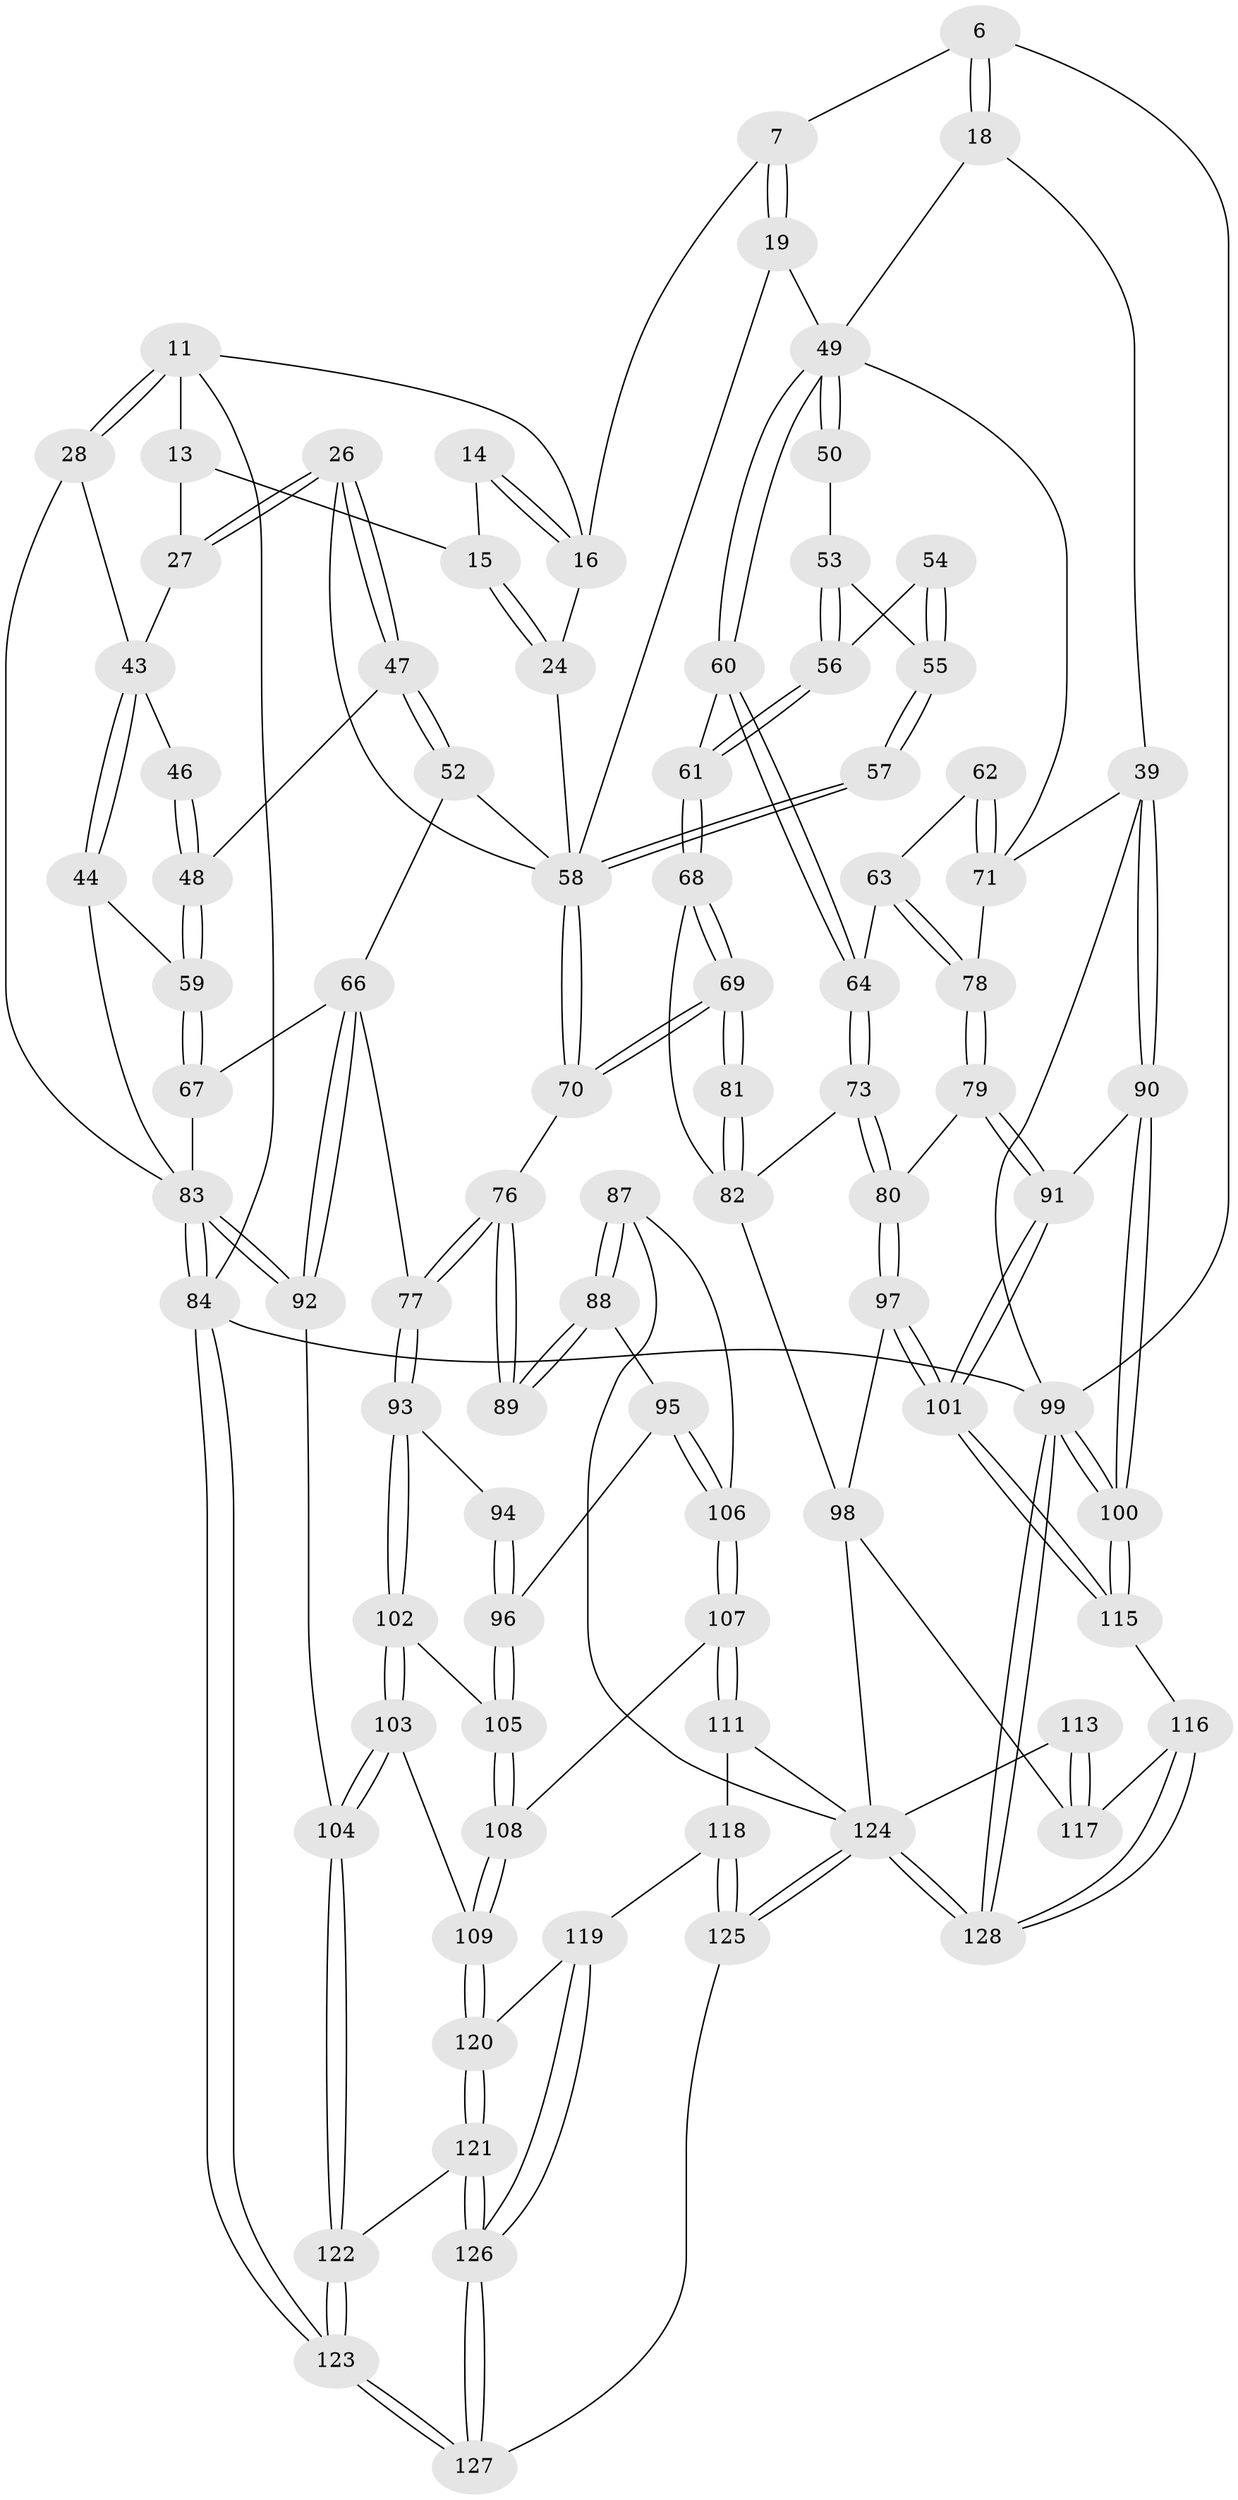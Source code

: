 // original degree distribution, {3: 0.0234375, 5: 0.5703125, 6: 0.203125, 4: 0.203125}
// Generated by graph-tools (version 1.1) at 2025/06/03/04/25 22:06:12]
// undirected, 89 vertices, 212 edges
graph export_dot {
graph [start="1"]
  node [color=gray90,style=filled];
  6 [pos="+0.7704742356257334+0"];
  7 [pos="+0.727345504166386+0.05382356743943536"];
  11 [pos="+0.182047540872526+0",super="+5+10"];
  13 [pos="+0.36996031395446827+0.0915314338293911",super="+12"];
  14 [pos="+0.5233042037286483+0.008344770465609436"];
  15 [pos="+0.4869477854744937+0.11088031070378007"];
  16 [pos="+0.6094296069809937+0.13527560818379927",super="+8+9"];
  18 [pos="+0.9189840342504303+0.1583712039100489"];
  19 [pos="+0.7125977701466758+0.18336074097335925"];
  24 [pos="+0.4959721590095908+0.13566109838861845",super="+21"];
  26 [pos="+0.3842186339196038+0.2338075520460018"];
  27 [pos="+0.32780941504401884+0.20109062903582275"];
  28 [pos="+0.0961617465907288+0.1692074559614588"];
  39 [pos="+1+0.443098360940487",super="+17"];
  43 [pos="+0.11433780769214924+0.2701021345627949",super="+31+30"];
  44 [pos="+0.11419581670557027+0.2714833885245233"];
  46 [pos="+0.2844768737864946+0.2545991262283243"];
  47 [pos="+0.3236432554220744+0.3905794019708986"];
  48 [pos="+0.24727336870789454+0.367564110563011"];
  49 [pos="+0.8212091748864783+0.3510681652188832",super="+42"];
  50 [pos="+0.805260365010787+0.3368646527118111",super="+34"];
  52 [pos="+0.4108802952681237+0.44898056011285115"];
  53 [pos="+0.7293966847190513+0.3713887225678541",super="+35"];
  54 [pos="+0.6815037608654553+0.4395542295203926"];
  55 [pos="+0.6134710478547615+0.44443384527010116",super="+37+36"];
  56 [pos="+0.6956785322552863+0.44295999668276703"];
  57 [pos="+0.5761596270703513+0.45229616623345076",super="+38"];
  58 [pos="+0.5400281500610092+0.4817949487308939",super="+51"];
  59 [pos="+0.1660943894292291+0.40180885019438606"];
  60 [pos="+0.7741051147793392+0.4718378416524046"];
  61 [pos="+0.7382773173133091+0.4666654510284692"];
  62 [pos="+0.8823834855421449+0.47061632962797106"];
  63 [pos="+0.8397705412861948+0.4954839043858536"];
  64 [pos="+0.8009864820214339+0.4956310575170653"];
  66 [pos="+0.16871294180289617+0.5195991473641548",super="+65"];
  67 [pos="+0.132520691061612+0.4735276713578235"];
  68 [pos="+0.6914827310837056+0.5558719043944468"];
  69 [pos="+0.6281788744730387+0.584486093941498"];
  70 [pos="+0.5469565095613133+0.5195674788022587"];
  71 [pos="+1+0.49371468960632686",super="+41"];
  73 [pos="+0.7869361810042719+0.5968379370022109"];
  76 [pos="+0.529704740093262+0.5575291423845536"];
  77 [pos="+0.33312499447938076+0.6143035078733787"];
  78 [pos="+0.9187642785162297+0.5875817418038742"];
  79 [pos="+0.9146736541967714+0.6051227311776075"];
  80 [pos="+0.7879829488439865+0.602127561334157"];
  81 [pos="+0.6483183350932408+0.635614056710721"];
  82 [pos="+0.6662865219169446+0.6891154584337442",super="+74+75"];
  83 [pos="+0+0.7789078051224037",super="+72+45+29"];
  84 [pos="+0+1",super="+3"];
  87 [pos="+0.5620370415519105+0.7293625281627668"];
  88 [pos="+0.5222883052359815+0.5838973511748875"];
  89 [pos="+0.5222627829275215+0.5831541717192626"];
  90 [pos="+1+0.6076405238686692"];
  91 [pos="+0.9170618073927256+0.6168376077910831"];
  92 [pos="+0.13049331101654438+0.7698170495826852"];
  93 [pos="+0.3338813115948642+0.6179628617226369"];
  94 [pos="+0.47256366625621293+0.6094503134345908"];
  95 [pos="+0.4543552030438532+0.6968550296945655"];
  96 [pos="+0.41684875420950157+0.6884839009537826"];
  97 [pos="+0.7668606354142463+0.7050826946176935"];
  98 [pos="+0.6913678627263686+0.7232603845040969",super="+85"];
  99 [pos="+1+1",super="+2"];
  100 [pos="+1+0.7924673392225701"];
  101 [pos="+0.9253356764054684+0.777324745649348"];
  102 [pos="+0.33484484068347103+0.6311373574180871"];
  103 [pos="+0.23883862664208005+0.7289785237175004"];
  104 [pos="+0.14040632562120925+0.7747234592140849"];
  105 [pos="+0.38991016430862974+0.6877808633318452"];
  106 [pos="+0.5269489384385048+0.7409943485742121"];
  107 [pos="+0.49252497771604264+0.7948671118374593"];
  108 [pos="+0.380041891863374+0.7856442021158602"];
  109 [pos="+0.3689622587699489+0.7995100769358237"];
  111 [pos="+0.4953071736896889+0.8612429329011753"];
  113 [pos="+0.672724795379469+0.9656447218192671"];
  115 [pos="+0.9444959354572551+0.7984466387985527"];
  116 [pos="+0.9105113560635628+0.8474962374547257"];
  117 [pos="+0.7547154238617916+0.8596460261559996",super="+112"];
  118 [pos="+0.4735157639415927+0.8801085633924897"];
  119 [pos="+0.38540829930745085+0.8830699036228895"];
  120 [pos="+0.35504348501968924+0.8588548292000473"];
  121 [pos="+0.2619800246226651+0.8879615395022113"];
  122 [pos="+0.21104348458634736+0.8918091602279181"];
  123 [pos="+0.09895169655542238+1"];
  124 [pos="+0.6756017009252959+1",super="+114"];
  125 [pos="+0.5090559489252413+1"];
  126 [pos="+0.401215894994948+1"];
  127 [pos="+0.45113467997865736+1"];
  128 [pos="+0.7823447151073973+1"];
  6 -- 7;
  6 -- 18;
  6 -- 18;
  6 -- 99;
  7 -- 19;
  7 -- 19;
  7 -- 16;
  11 -- 28;
  11 -- 28;
  11 -- 84;
  11 -- 16;
  11 -- 13 [weight=2];
  13 -- 15;
  13 -- 27;
  14 -- 15;
  14 -- 16 [weight=2];
  14 -- 16;
  15 -- 24;
  15 -- 24;
  16 -- 24;
  18 -- 49;
  18 -- 39;
  19 -- 49;
  19 -- 58;
  24 -- 58 [weight=2];
  26 -- 27;
  26 -- 27;
  26 -- 47;
  26 -- 47;
  26 -- 58;
  27 -- 43;
  28 -- 43;
  28 -- 83;
  39 -- 90;
  39 -- 90;
  39 -- 71;
  39 -- 99;
  43 -- 44;
  43 -- 44;
  43 -- 46 [weight=2];
  44 -- 59;
  44 -- 83;
  46 -- 48;
  46 -- 48;
  47 -- 48;
  47 -- 52;
  47 -- 52;
  48 -- 59;
  48 -- 59;
  49 -- 50 [weight=2];
  49 -- 50;
  49 -- 60;
  49 -- 60;
  49 -- 71;
  50 -- 53 [weight=2];
  52 -- 58;
  52 -- 66;
  53 -- 56;
  53 -- 56;
  53 -- 55;
  54 -- 55 [weight=2];
  54 -- 55;
  54 -- 56;
  55 -- 57 [weight=2];
  55 -- 57;
  56 -- 61;
  56 -- 61;
  57 -- 58 [weight=2];
  57 -- 58;
  58 -- 70;
  58 -- 70;
  59 -- 67;
  59 -- 67;
  60 -- 61;
  60 -- 64;
  60 -- 64;
  61 -- 68;
  61 -- 68;
  62 -- 63;
  62 -- 71 [weight=2];
  62 -- 71;
  63 -- 64;
  63 -- 78;
  63 -- 78;
  64 -- 73;
  64 -- 73;
  66 -- 67;
  66 -- 92;
  66 -- 92;
  66 -- 77;
  67 -- 83;
  68 -- 69;
  68 -- 69;
  68 -- 82;
  69 -- 70;
  69 -- 70;
  69 -- 81;
  69 -- 81;
  70 -- 76;
  71 -- 78;
  73 -- 80;
  73 -- 80;
  73 -- 82;
  76 -- 77;
  76 -- 77;
  76 -- 89;
  76 -- 89;
  77 -- 93;
  77 -- 93;
  78 -- 79;
  78 -- 79;
  79 -- 80;
  79 -- 91;
  79 -- 91;
  80 -- 97;
  80 -- 97;
  81 -- 82 [weight=2];
  81 -- 82;
  82 -- 98;
  83 -- 84 [weight=2];
  83 -- 84;
  83 -- 92;
  83 -- 92;
  84 -- 123;
  84 -- 123;
  84 -- 99 [weight=2];
  87 -- 88;
  87 -- 88;
  87 -- 106;
  87 -- 124;
  88 -- 89;
  88 -- 89;
  88 -- 95;
  90 -- 91;
  90 -- 100;
  90 -- 100;
  91 -- 101;
  91 -- 101;
  92 -- 104;
  93 -- 94;
  93 -- 102;
  93 -- 102;
  94 -- 96;
  94 -- 96;
  95 -- 96;
  95 -- 106;
  95 -- 106;
  96 -- 105;
  96 -- 105;
  97 -- 98;
  97 -- 101;
  97 -- 101;
  98 -- 117;
  98 -- 124;
  99 -- 100;
  99 -- 100;
  99 -- 128;
  99 -- 128;
  100 -- 115;
  100 -- 115;
  101 -- 115;
  101 -- 115;
  102 -- 103;
  102 -- 103;
  102 -- 105;
  103 -- 104;
  103 -- 104;
  103 -- 109;
  104 -- 122;
  104 -- 122;
  105 -- 108;
  105 -- 108;
  106 -- 107;
  106 -- 107;
  107 -- 108;
  107 -- 111;
  107 -- 111;
  108 -- 109;
  108 -- 109;
  109 -- 120;
  109 -- 120;
  111 -- 118;
  111 -- 124;
  113 -- 117 [weight=2];
  113 -- 117;
  113 -- 124;
  115 -- 116;
  116 -- 117;
  116 -- 128;
  116 -- 128;
  118 -- 119;
  118 -- 125;
  118 -- 125;
  119 -- 120;
  119 -- 126;
  119 -- 126;
  120 -- 121;
  120 -- 121;
  121 -- 122;
  121 -- 126;
  121 -- 126;
  122 -- 123;
  122 -- 123;
  123 -- 127;
  123 -- 127;
  124 -- 125;
  124 -- 125;
  124 -- 128;
  124 -- 128;
  125 -- 127;
  126 -- 127;
  126 -- 127;
}
